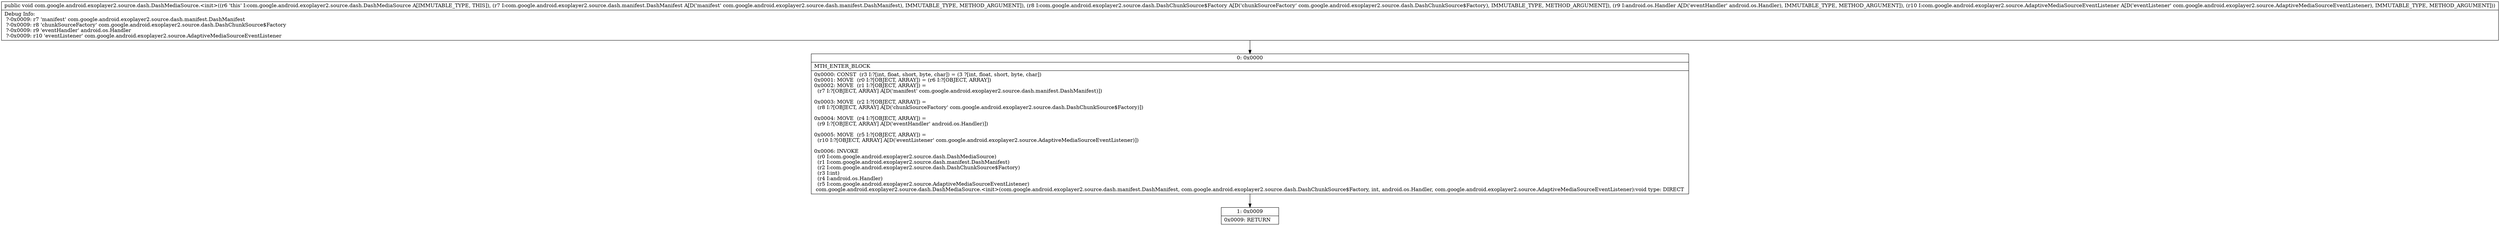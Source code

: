 digraph "CFG forcom.google.android.exoplayer2.source.dash.DashMediaSource.\<init\>(Lcom\/google\/android\/exoplayer2\/source\/dash\/manifest\/DashManifest;Lcom\/google\/android\/exoplayer2\/source\/dash\/DashChunkSource$Factory;Landroid\/os\/Handler;Lcom\/google\/android\/exoplayer2\/source\/AdaptiveMediaSourceEventListener;)V" {
Node_0 [shape=record,label="{0\:\ 0x0000|MTH_ENTER_BLOCK\l|0x0000: CONST  (r3 I:?[int, float, short, byte, char]) = (3 ?[int, float, short, byte, char]) \l0x0001: MOVE  (r0 I:?[OBJECT, ARRAY]) = (r6 I:?[OBJECT, ARRAY]) \l0x0002: MOVE  (r1 I:?[OBJECT, ARRAY]) = \l  (r7 I:?[OBJECT, ARRAY] A[D('manifest' com.google.android.exoplayer2.source.dash.manifest.DashManifest)])\l \l0x0003: MOVE  (r2 I:?[OBJECT, ARRAY]) = \l  (r8 I:?[OBJECT, ARRAY] A[D('chunkSourceFactory' com.google.android.exoplayer2.source.dash.DashChunkSource$Factory)])\l \l0x0004: MOVE  (r4 I:?[OBJECT, ARRAY]) = \l  (r9 I:?[OBJECT, ARRAY] A[D('eventHandler' android.os.Handler)])\l \l0x0005: MOVE  (r5 I:?[OBJECT, ARRAY]) = \l  (r10 I:?[OBJECT, ARRAY] A[D('eventListener' com.google.android.exoplayer2.source.AdaptiveMediaSourceEventListener)])\l \l0x0006: INVOKE  \l  (r0 I:com.google.android.exoplayer2.source.dash.DashMediaSource)\l  (r1 I:com.google.android.exoplayer2.source.dash.manifest.DashManifest)\l  (r2 I:com.google.android.exoplayer2.source.dash.DashChunkSource$Factory)\l  (r3 I:int)\l  (r4 I:android.os.Handler)\l  (r5 I:com.google.android.exoplayer2.source.AdaptiveMediaSourceEventListener)\l com.google.android.exoplayer2.source.dash.DashMediaSource.\<init\>(com.google.android.exoplayer2.source.dash.manifest.DashManifest, com.google.android.exoplayer2.source.dash.DashChunkSource$Factory, int, android.os.Handler, com.google.android.exoplayer2.source.AdaptiveMediaSourceEventListener):void type: DIRECT \l}"];
Node_1 [shape=record,label="{1\:\ 0x0009|0x0009: RETURN   \l}"];
MethodNode[shape=record,label="{public void com.google.android.exoplayer2.source.dash.DashMediaSource.\<init\>((r6 'this' I:com.google.android.exoplayer2.source.dash.DashMediaSource A[IMMUTABLE_TYPE, THIS]), (r7 I:com.google.android.exoplayer2.source.dash.manifest.DashManifest A[D('manifest' com.google.android.exoplayer2.source.dash.manifest.DashManifest), IMMUTABLE_TYPE, METHOD_ARGUMENT]), (r8 I:com.google.android.exoplayer2.source.dash.DashChunkSource$Factory A[D('chunkSourceFactory' com.google.android.exoplayer2.source.dash.DashChunkSource$Factory), IMMUTABLE_TYPE, METHOD_ARGUMENT]), (r9 I:android.os.Handler A[D('eventHandler' android.os.Handler), IMMUTABLE_TYPE, METHOD_ARGUMENT]), (r10 I:com.google.android.exoplayer2.source.AdaptiveMediaSourceEventListener A[D('eventListener' com.google.android.exoplayer2.source.AdaptiveMediaSourceEventListener), IMMUTABLE_TYPE, METHOD_ARGUMENT]))  | Debug Info:\l  ?\-0x0009: r7 'manifest' com.google.android.exoplayer2.source.dash.manifest.DashManifest\l  ?\-0x0009: r8 'chunkSourceFactory' com.google.android.exoplayer2.source.dash.DashChunkSource$Factory\l  ?\-0x0009: r9 'eventHandler' android.os.Handler\l  ?\-0x0009: r10 'eventListener' com.google.android.exoplayer2.source.AdaptiveMediaSourceEventListener\l}"];
MethodNode -> Node_0;
Node_0 -> Node_1;
}

